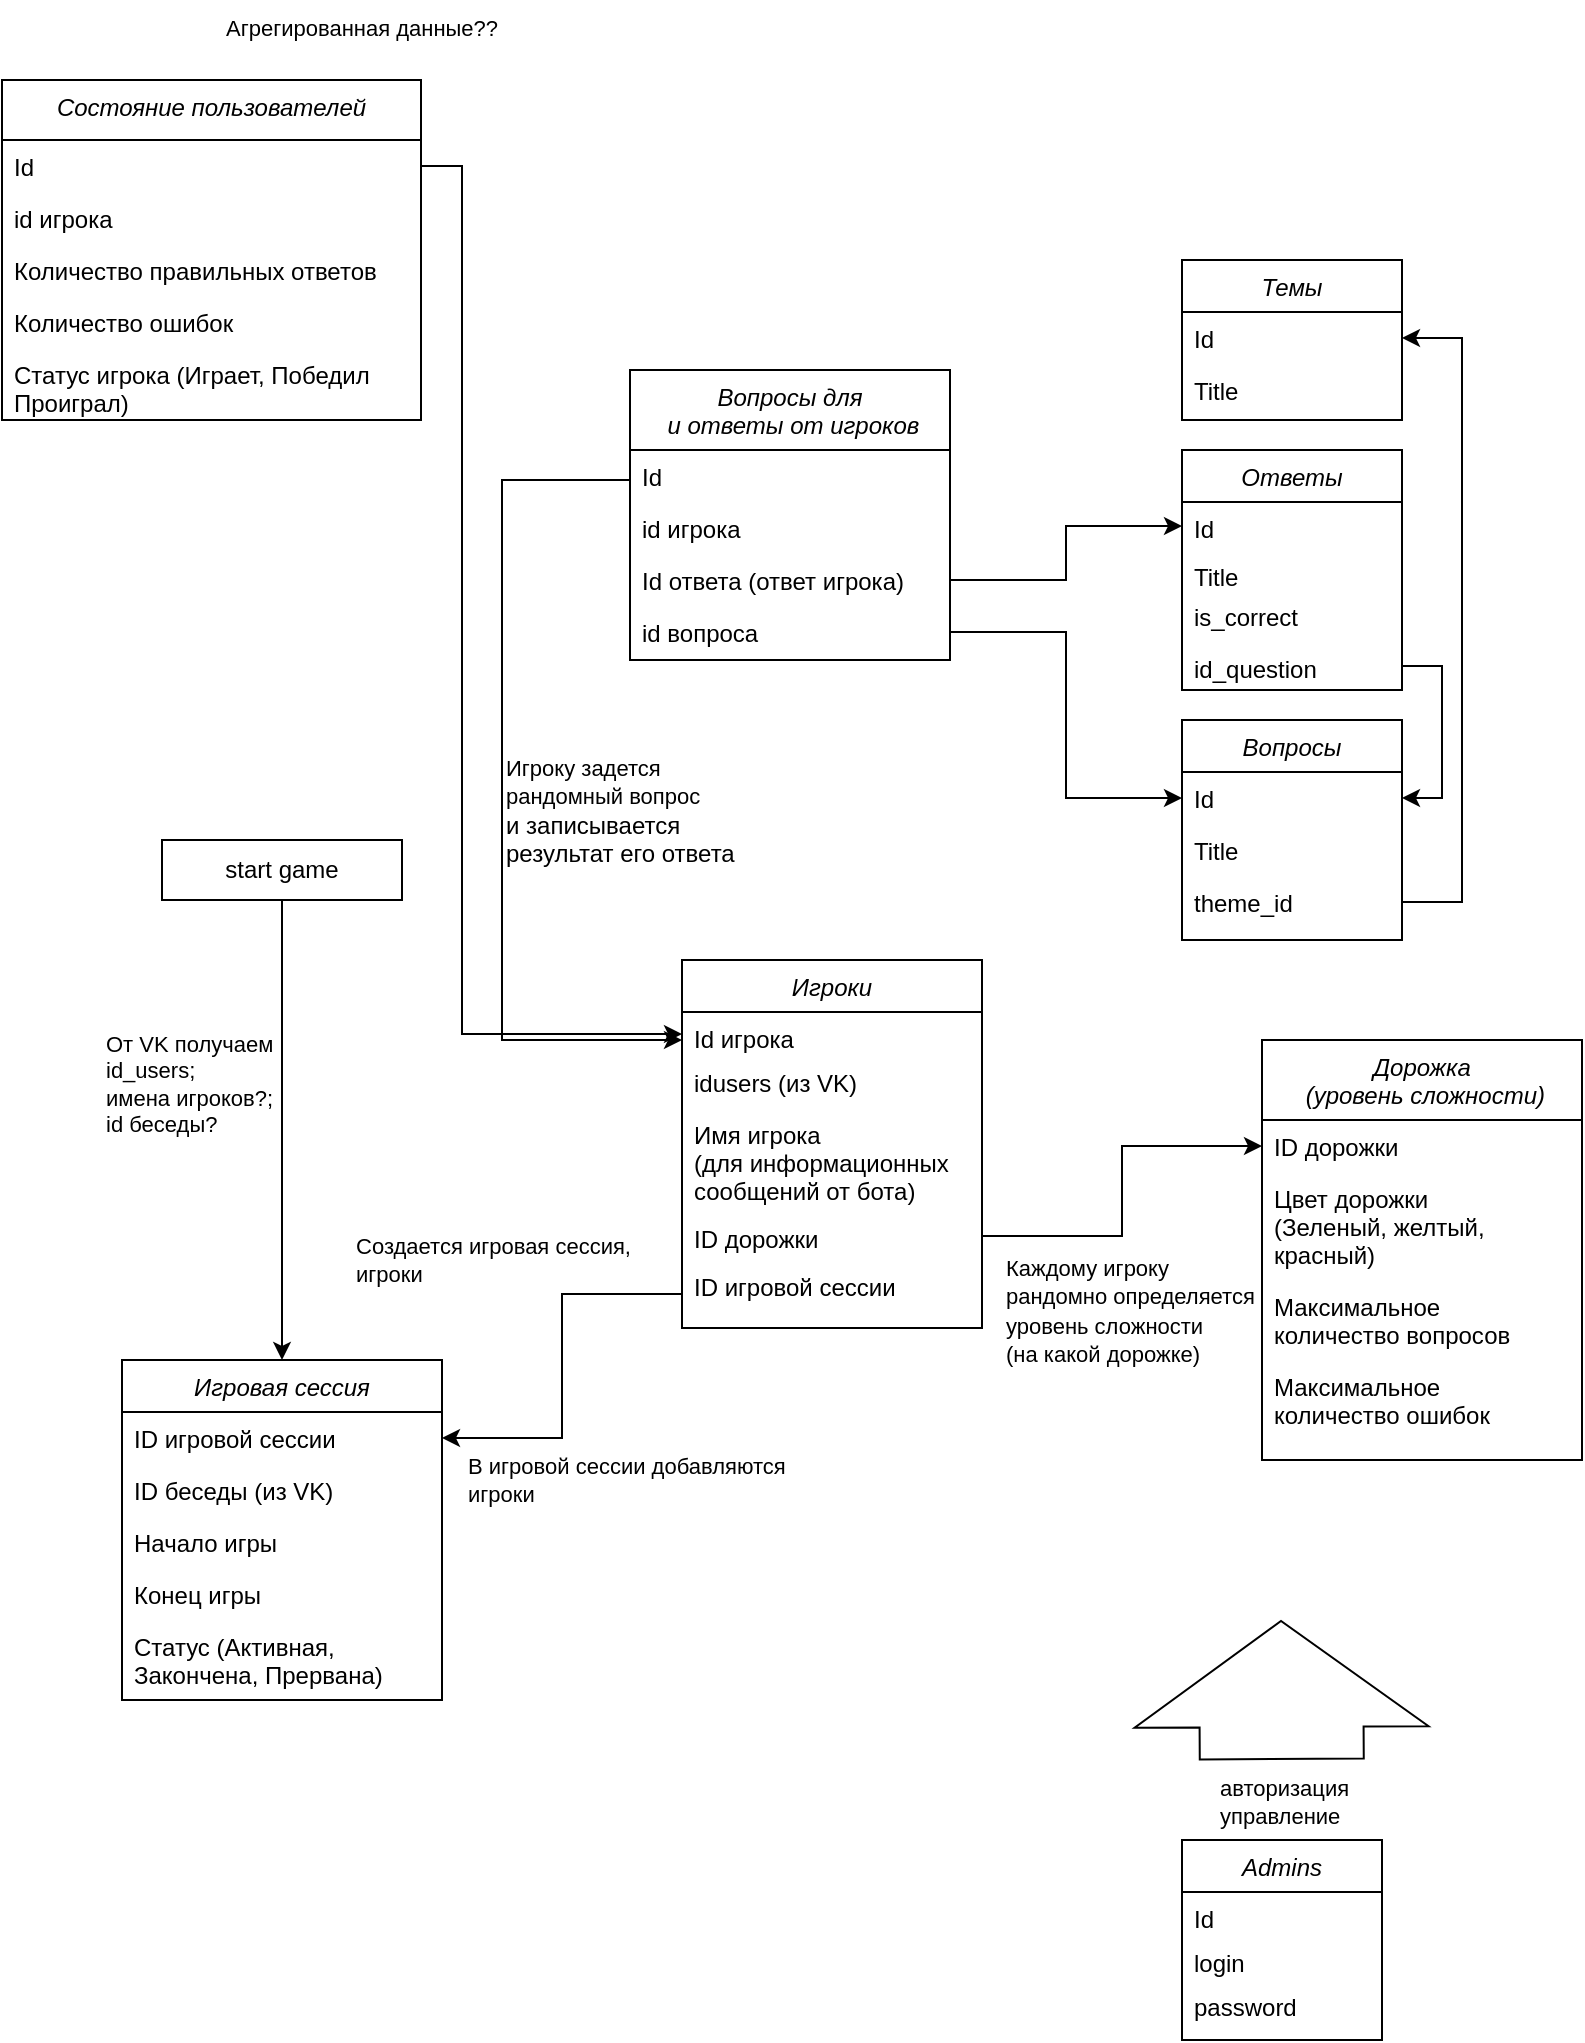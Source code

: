 <mxfile version="20.2.8" type="github">
  <diagram id="C5RBs43oDa-KdzZeNtuy" name="Page-1">
    <mxGraphModel dx="1213" dy="662" grid="1" gridSize="10" guides="1" tooltips="1" connect="1" arrows="1" fold="1" page="1" pageScale="1" pageWidth="827" pageHeight="1169" math="0" shadow="0">
      <root>
        <mxCell id="WIyWlLk6GJQsqaUBKTNV-0" />
        <mxCell id="WIyWlLk6GJQsqaUBKTNV-1" parent="WIyWlLk6GJQsqaUBKTNV-0" />
        <mxCell id="BdZRPiFutIJZaBDGvZk6-114" value="" style="shape=flexArrow;endArrow=classic;html=1;rounded=0;endWidth=64;endSize=17.33;width=82;startArrow=none;" edge="1" parent="WIyWlLk6GJQsqaUBKTNV-1" source="BdZRPiFutIJZaBDGvZk6-115">
          <mxGeometry width="50" height="50" relative="1" as="geometry">
            <mxPoint x="659.5" y="1010" as="sourcePoint" />
            <mxPoint x="659.5" y="840" as="targetPoint" />
          </mxGeometry>
        </mxCell>
        <mxCell id="BdZRPiFutIJZaBDGvZk6-115" value="&lt;span style=&quot;color: rgb(0, 0, 0); font-family: Helvetica; font-size: 11px; font-style: normal; font-variant-ligatures: normal; font-variant-caps: normal; font-weight: 400; letter-spacing: normal; orphans: 2; text-align: left; text-indent: 0px; text-transform: none; widows: 2; word-spacing: 0px; -webkit-text-stroke-width: 0px; background-color: rgb(255, 255, 255); text-decoration-thickness: initial; text-decoration-style: initial; text-decoration-color: initial; float: none; display: inline !important;&quot;&gt;авторизация&lt;br&gt;управление&lt;br&gt;&lt;/span&gt;" style="text;whiteSpace=wrap;html=1;" vertex="1" parent="WIyWlLk6GJQsqaUBKTNV-1">
          <mxGeometry x="627" y="910" width="66" height="40" as="geometry" />
        </mxCell>
        <mxCell id="BdZRPiFutIJZaBDGvZk6-29" value="" style="edgeStyle=orthogonalEdgeStyle;rounded=0;orthogonalLoop=1;jettySize=auto;html=1;entryX=0.5;entryY=0;entryDx=0;entryDy=0;" edge="1" parent="WIyWlLk6GJQsqaUBKTNV-1" source="BdZRPiFutIJZaBDGvZk6-0" target="BdZRPiFutIJZaBDGvZk6-1">
          <mxGeometry relative="1" as="geometry">
            <mxPoint x="290" y="465" as="targetPoint" />
          </mxGeometry>
        </mxCell>
        <mxCell id="BdZRPiFutIJZaBDGvZk6-31" value="От VK получаем&lt;br&gt;id_users; &lt;br&gt;имена игроков?;&lt;br&gt;&lt;div style=&quot;&quot;&gt;id беседы?&lt;/div&gt;" style="edgeLabel;html=1;align=left;verticalAlign=middle;resizable=0;points=[];" vertex="1" connectable="0" parent="BdZRPiFutIJZaBDGvZk6-29">
          <mxGeometry x="-0.352" y="1" relative="1" as="geometry">
            <mxPoint x="-91" y="17" as="offset" />
          </mxGeometry>
        </mxCell>
        <mxCell id="BdZRPiFutIJZaBDGvZk6-0" value="start game" style="rounded=0;whiteSpace=wrap;html=1;" vertex="1" parent="WIyWlLk6GJQsqaUBKTNV-1">
          <mxGeometry x="100" y="450" width="120" height="30" as="geometry" />
        </mxCell>
        <mxCell id="BdZRPiFutIJZaBDGvZk6-1" value="Игровая сессия" style="swimlane;fontStyle=2;align=center;verticalAlign=top;childLayout=stackLayout;horizontal=1;startSize=26;horizontalStack=0;resizeParent=1;resizeLast=0;collapsible=1;marginBottom=0;rounded=0;shadow=0;strokeWidth=1;" vertex="1" parent="WIyWlLk6GJQsqaUBKTNV-1">
          <mxGeometry x="80" y="710" width="160" height="170" as="geometry">
            <mxRectangle x="230" y="140" width="160" height="26" as="alternateBounds" />
          </mxGeometry>
        </mxCell>
        <mxCell id="BdZRPiFutIJZaBDGvZk6-2" value="ID игровой сессии" style="text;align=left;verticalAlign=top;spacingLeft=4;spacingRight=4;overflow=hidden;rotatable=0;points=[[0,0.5],[1,0.5]];portConstraint=eastwest;" vertex="1" parent="BdZRPiFutIJZaBDGvZk6-1">
          <mxGeometry y="26" width="160" height="26" as="geometry" />
        </mxCell>
        <mxCell id="BdZRPiFutIJZaBDGvZk6-3" value="ID беседы (из VK)" style="text;align=left;verticalAlign=top;spacingLeft=4;spacingRight=4;overflow=hidden;rotatable=0;points=[[0,0.5],[1,0.5]];portConstraint=eastwest;rounded=0;shadow=0;html=0;" vertex="1" parent="BdZRPiFutIJZaBDGvZk6-1">
          <mxGeometry y="52" width="160" height="26" as="geometry" />
        </mxCell>
        <mxCell id="BdZRPiFutIJZaBDGvZk6-4" value="Начало игры" style="text;align=left;verticalAlign=top;spacingLeft=4;spacingRight=4;overflow=hidden;rotatable=0;points=[[0,0.5],[1,0.5]];portConstraint=eastwest;rounded=0;shadow=0;html=0;" vertex="1" parent="BdZRPiFutIJZaBDGvZk6-1">
          <mxGeometry y="78" width="160" height="26" as="geometry" />
        </mxCell>
        <mxCell id="BdZRPiFutIJZaBDGvZk6-6" value="Конец игры" style="text;align=left;verticalAlign=top;spacingLeft=4;spacingRight=4;overflow=hidden;rotatable=0;points=[[0,0.5],[1,0.5]];portConstraint=eastwest;" vertex="1" parent="BdZRPiFutIJZaBDGvZk6-1">
          <mxGeometry y="104" width="160" height="26" as="geometry" />
        </mxCell>
        <mxCell id="BdZRPiFutIJZaBDGvZk6-7" value="Статус (Активная, &#xa;Закончена, Прервана)" style="text;align=left;verticalAlign=top;spacingLeft=4;spacingRight=4;overflow=hidden;rotatable=0;points=[[0,0.5],[1,0.5]];portConstraint=eastwest;" vertex="1" parent="BdZRPiFutIJZaBDGvZk6-1">
          <mxGeometry y="130" width="160" height="40" as="geometry" />
        </mxCell>
        <mxCell id="BdZRPiFutIJZaBDGvZk6-8" value="Игроки" style="swimlane;fontStyle=2;align=center;verticalAlign=top;childLayout=stackLayout;horizontal=1;startSize=26;horizontalStack=0;resizeParent=1;resizeLast=0;collapsible=1;marginBottom=0;rounded=0;shadow=0;strokeWidth=1;" vertex="1" parent="WIyWlLk6GJQsqaUBKTNV-1">
          <mxGeometry x="360" y="510" width="150" height="184" as="geometry">
            <mxRectangle x="380" y="180" width="160" height="26" as="alternateBounds" />
          </mxGeometry>
        </mxCell>
        <mxCell id="BdZRPiFutIJZaBDGvZk6-9" value="Id игрока" style="text;align=left;verticalAlign=top;spacingLeft=4;spacingRight=4;overflow=hidden;rotatable=0;points=[[0,0.5],[1,0.5]];portConstraint=eastwest;" vertex="1" parent="BdZRPiFutIJZaBDGvZk6-8">
          <mxGeometry y="26" width="150" height="22" as="geometry" />
        </mxCell>
        <mxCell id="BdZRPiFutIJZaBDGvZk6-10" value="idusers (из VK)" style="text;align=left;verticalAlign=top;spacingLeft=4;spacingRight=4;overflow=hidden;rotatable=0;points=[[0,0.5],[1,0.5]];portConstraint=eastwest;rounded=0;shadow=0;html=0;" vertex="1" parent="BdZRPiFutIJZaBDGvZk6-8">
          <mxGeometry y="48" width="150" height="26" as="geometry" />
        </mxCell>
        <mxCell id="BdZRPiFutIJZaBDGvZk6-11" value="Имя игрока&#xa;(для информационных &#xa;сообщений от бота)" style="text;align=left;verticalAlign=top;spacingLeft=4;spacingRight=4;overflow=hidden;rotatable=0;points=[[0,0.5],[1,0.5]];portConstraint=eastwest;rounded=0;shadow=0;html=0;" vertex="1" parent="BdZRPiFutIJZaBDGvZk6-8">
          <mxGeometry y="74" width="150" height="52" as="geometry" />
        </mxCell>
        <mxCell id="BdZRPiFutIJZaBDGvZk6-13" value="ID дорожки" style="text;align=left;verticalAlign=top;spacingLeft=4;spacingRight=4;overflow=hidden;rotatable=0;points=[[0,0.5],[1,0.5]];portConstraint=eastwest;" vertex="1" parent="BdZRPiFutIJZaBDGvZk6-8">
          <mxGeometry y="126" width="150" height="24" as="geometry" />
        </mxCell>
        <mxCell id="BdZRPiFutIJZaBDGvZk6-25" value="ID игровой сессии" style="text;align=left;verticalAlign=top;spacingLeft=4;spacingRight=4;overflow=hidden;rotatable=0;points=[[0,0.5],[1,0.5]];portConstraint=eastwest;" vertex="1" parent="BdZRPiFutIJZaBDGvZk6-8">
          <mxGeometry y="150" width="150" height="34" as="geometry" />
        </mxCell>
        <mxCell id="BdZRPiFutIJZaBDGvZk6-15" value="Дорожка&#xa; (уровень сложности)" style="swimlane;fontStyle=2;align=center;verticalAlign=top;childLayout=stackLayout;horizontal=1;startSize=40;horizontalStack=0;resizeParent=1;resizeLast=0;collapsible=1;marginBottom=0;rounded=0;shadow=0;strokeWidth=1;" vertex="1" parent="WIyWlLk6GJQsqaUBKTNV-1">
          <mxGeometry x="650" y="550" width="160" height="210" as="geometry">
            <mxRectangle x="230" y="140" width="160" height="26" as="alternateBounds" />
          </mxGeometry>
        </mxCell>
        <mxCell id="BdZRPiFutIJZaBDGvZk6-20" value="ID дорожки" style="text;align=left;verticalAlign=top;spacingLeft=4;spacingRight=4;overflow=hidden;rotatable=0;points=[[0,0.5],[1,0.5]];portConstraint=eastwest;" vertex="1" parent="BdZRPiFutIJZaBDGvZk6-15">
          <mxGeometry y="40" width="160" height="26" as="geometry" />
        </mxCell>
        <mxCell id="BdZRPiFutIJZaBDGvZk6-19" value="Цвет дорожки&#xa;(Зеленый, желтый, &#xa;красный)" style="text;align=left;verticalAlign=top;spacingLeft=4;spacingRight=4;overflow=hidden;rotatable=0;points=[[0,0.5],[1,0.5]];portConstraint=eastwest;" vertex="1" parent="BdZRPiFutIJZaBDGvZk6-15">
          <mxGeometry y="66" width="160" height="54" as="geometry" />
        </mxCell>
        <mxCell id="BdZRPiFutIJZaBDGvZk6-21" value="Максимальное&#xa;количество вопросов" style="text;align=left;verticalAlign=top;spacingLeft=4;spacingRight=4;overflow=hidden;rotatable=0;points=[[0,0.5],[1,0.5]];portConstraint=eastwest;" vertex="1" parent="BdZRPiFutIJZaBDGvZk6-15">
          <mxGeometry y="120" width="160" height="40" as="geometry" />
        </mxCell>
        <mxCell id="BdZRPiFutIJZaBDGvZk6-23" value="Максимальное&#xa;количество ошибок" style="text;align=left;verticalAlign=top;spacingLeft=4;spacingRight=4;overflow=hidden;rotatable=0;points=[[0,0.5],[1,0.5]];portConstraint=eastwest;" vertex="1" parent="BdZRPiFutIJZaBDGvZk6-15">
          <mxGeometry y="160" width="160" height="50" as="geometry" />
        </mxCell>
        <mxCell id="BdZRPiFutIJZaBDGvZk6-43" style="edgeStyle=orthogonalEdgeStyle;rounded=0;orthogonalLoop=1;jettySize=auto;html=1;exitX=0;exitY=0.5;exitDx=0;exitDy=0;entryX=1;entryY=0.5;entryDx=0;entryDy=0;" edge="1" parent="WIyWlLk6GJQsqaUBKTNV-1" source="BdZRPiFutIJZaBDGvZk6-25" target="BdZRPiFutIJZaBDGvZk6-2">
          <mxGeometry relative="1" as="geometry" />
        </mxCell>
        <mxCell id="BdZRPiFutIJZaBDGvZk6-50" value="Вопросы" style="swimlane;fontStyle=2;align=center;verticalAlign=top;childLayout=stackLayout;horizontal=1;startSize=26;horizontalStack=0;resizeParent=1;resizeLast=0;collapsible=1;marginBottom=0;rounded=0;shadow=0;strokeWidth=1;" vertex="1" parent="WIyWlLk6GJQsqaUBKTNV-1">
          <mxGeometry x="610" y="390" width="110" height="110" as="geometry">
            <mxRectangle x="230" y="140" width="160" height="26" as="alternateBounds" />
          </mxGeometry>
        </mxCell>
        <mxCell id="BdZRPiFutIJZaBDGvZk6-51" value="Id" style="text;align=left;verticalAlign=top;spacingLeft=4;spacingRight=4;overflow=hidden;rotatable=0;points=[[0,0.5],[1,0.5]];portConstraint=eastwest;" vertex="1" parent="BdZRPiFutIJZaBDGvZk6-50">
          <mxGeometry y="26" width="110" height="26" as="geometry" />
        </mxCell>
        <mxCell id="BdZRPiFutIJZaBDGvZk6-52" value="Title" style="text;align=left;verticalAlign=top;spacingLeft=4;spacingRight=4;overflow=hidden;rotatable=0;points=[[0,0.5],[1,0.5]];portConstraint=eastwest;rounded=0;shadow=0;html=0;" vertex="1" parent="BdZRPiFutIJZaBDGvZk6-50">
          <mxGeometry y="52" width="110" height="26" as="geometry" />
        </mxCell>
        <mxCell id="BdZRPiFutIJZaBDGvZk6-53" value="theme_id" style="text;align=left;verticalAlign=top;spacingLeft=4;spacingRight=4;overflow=hidden;rotatable=0;points=[[0,0.5],[1,0.5]];portConstraint=eastwest;rounded=0;shadow=0;html=0;" vertex="1" parent="BdZRPiFutIJZaBDGvZk6-50">
          <mxGeometry y="78" width="110" height="26" as="geometry" />
        </mxCell>
        <mxCell id="BdZRPiFutIJZaBDGvZk6-57" value="Темы" style="swimlane;fontStyle=2;align=center;verticalAlign=top;childLayout=stackLayout;horizontal=1;startSize=26;horizontalStack=0;resizeParent=1;resizeLast=0;collapsible=1;marginBottom=0;rounded=0;shadow=0;strokeWidth=1;" vertex="1" parent="WIyWlLk6GJQsqaUBKTNV-1">
          <mxGeometry x="610" y="160" width="110" height="80" as="geometry">
            <mxRectangle x="230" y="140" width="160" height="26" as="alternateBounds" />
          </mxGeometry>
        </mxCell>
        <mxCell id="BdZRPiFutIJZaBDGvZk6-58" value="Id" style="text;align=left;verticalAlign=top;spacingLeft=4;spacingRight=4;overflow=hidden;rotatable=0;points=[[0,0.5],[1,0.5]];portConstraint=eastwest;" vertex="1" parent="BdZRPiFutIJZaBDGvZk6-57">
          <mxGeometry y="26" width="110" height="26" as="geometry" />
        </mxCell>
        <mxCell id="BdZRPiFutIJZaBDGvZk6-59" value="Title" style="text;align=left;verticalAlign=top;spacingLeft=4;spacingRight=4;overflow=hidden;rotatable=0;points=[[0,0.5],[1,0.5]];portConstraint=eastwest;rounded=0;shadow=0;html=0;" vertex="1" parent="BdZRPiFutIJZaBDGvZk6-57">
          <mxGeometry y="52" width="110" height="26" as="geometry" />
        </mxCell>
        <mxCell id="BdZRPiFutIJZaBDGvZk6-61" value="Ответы" style="swimlane;fontStyle=2;align=center;verticalAlign=top;childLayout=stackLayout;horizontal=1;startSize=26;horizontalStack=0;resizeParent=1;resizeLast=0;collapsible=1;marginBottom=0;rounded=0;shadow=0;strokeWidth=1;" vertex="1" parent="WIyWlLk6GJQsqaUBKTNV-1">
          <mxGeometry x="610" y="255" width="110" height="120" as="geometry">
            <mxRectangle x="230" y="140" width="160" height="26" as="alternateBounds" />
          </mxGeometry>
        </mxCell>
        <mxCell id="BdZRPiFutIJZaBDGvZk6-62" value="Id" style="text;align=left;verticalAlign=top;spacingLeft=4;spacingRight=4;overflow=hidden;rotatable=0;points=[[0,0.5],[1,0.5]];portConstraint=eastwest;" vertex="1" parent="BdZRPiFutIJZaBDGvZk6-61">
          <mxGeometry y="26" width="110" height="24" as="geometry" />
        </mxCell>
        <mxCell id="BdZRPiFutIJZaBDGvZk6-63" value="Title" style="text;align=left;verticalAlign=top;spacingLeft=4;spacingRight=4;overflow=hidden;rotatable=0;points=[[0,0.5],[1,0.5]];portConstraint=eastwest;rounded=0;shadow=0;html=0;" vertex="1" parent="BdZRPiFutIJZaBDGvZk6-61">
          <mxGeometry y="50" width="110" height="20" as="geometry" />
        </mxCell>
        <mxCell id="BdZRPiFutIJZaBDGvZk6-64" value="is_correct" style="text;align=left;verticalAlign=top;spacingLeft=4;spacingRight=4;overflow=hidden;rotatable=0;points=[[0,0.5],[1,0.5]];portConstraint=eastwest;rounded=0;shadow=0;html=0;" vertex="1" parent="BdZRPiFutIJZaBDGvZk6-61">
          <mxGeometry y="70" width="110" height="26" as="geometry" />
        </mxCell>
        <mxCell id="BdZRPiFutIJZaBDGvZk6-65" value="id_question" style="text;align=left;verticalAlign=top;spacingLeft=4;spacingRight=4;overflow=hidden;rotatable=0;points=[[0,0.5],[1,0.5]];portConstraint=eastwest;rounded=0;shadow=0;html=0;" vertex="1" parent="BdZRPiFutIJZaBDGvZk6-61">
          <mxGeometry y="96" width="110" height="24" as="geometry" />
        </mxCell>
        <mxCell id="BdZRPiFutIJZaBDGvZk6-81" value="Вопросы для&#xa; и ответы от игроков" style="swimlane;fontStyle=2;align=center;verticalAlign=top;childLayout=stackLayout;horizontal=1;startSize=40;horizontalStack=0;resizeParent=1;resizeLast=0;collapsible=1;marginBottom=0;rounded=0;shadow=0;strokeWidth=1;" vertex="1" parent="WIyWlLk6GJQsqaUBKTNV-1">
          <mxGeometry x="334" y="215" width="160" height="145" as="geometry">
            <mxRectangle x="230" y="140" width="160" height="26" as="alternateBounds" />
          </mxGeometry>
        </mxCell>
        <mxCell id="BdZRPiFutIJZaBDGvZk6-82" value="Id" style="text;align=left;verticalAlign=top;spacingLeft=4;spacingRight=4;overflow=hidden;rotatable=0;points=[[0,0.5],[1,0.5]];portConstraint=eastwest;" vertex="1" parent="BdZRPiFutIJZaBDGvZk6-81">
          <mxGeometry y="40" width="160" height="26" as="geometry" />
        </mxCell>
        <mxCell id="BdZRPiFutIJZaBDGvZk6-83" value="id игрока" style="text;align=left;verticalAlign=top;spacingLeft=4;spacingRight=4;overflow=hidden;rotatable=0;points=[[0,0.5],[1,0.5]];portConstraint=eastwest;rounded=0;shadow=0;html=0;" vertex="1" parent="BdZRPiFutIJZaBDGvZk6-81">
          <mxGeometry y="66" width="160" height="26" as="geometry" />
        </mxCell>
        <mxCell id="BdZRPiFutIJZaBDGvZk6-84" value="Id ответа (ответ игрока)" style="text;align=left;verticalAlign=top;spacingLeft=4;spacingRight=4;overflow=hidden;rotatable=0;points=[[0,0.5],[1,0.5]];portConstraint=eastwest;rounded=0;shadow=0;html=0;" vertex="1" parent="BdZRPiFutIJZaBDGvZk6-81">
          <mxGeometry y="92" width="160" height="26" as="geometry" />
        </mxCell>
        <mxCell id="BdZRPiFutIJZaBDGvZk6-85" value="id вопроса" style="text;align=left;verticalAlign=top;spacingLeft=4;spacingRight=4;overflow=hidden;rotatable=0;points=[[0,0.5],[1,0.5]];portConstraint=eastwest;" vertex="1" parent="BdZRPiFutIJZaBDGvZk6-81">
          <mxGeometry y="118" width="160" height="26" as="geometry" />
        </mxCell>
        <mxCell id="BdZRPiFutIJZaBDGvZk6-92" style="edgeStyle=orthogonalEdgeStyle;rounded=0;orthogonalLoop=1;jettySize=auto;html=1;exitX=1;exitY=0.5;exitDx=0;exitDy=0;entryX=0;entryY=0.5;entryDx=0;entryDy=0;" edge="1" parent="WIyWlLk6GJQsqaUBKTNV-1" source="BdZRPiFutIJZaBDGvZk6-13" target="BdZRPiFutIJZaBDGvZk6-20">
          <mxGeometry relative="1" as="geometry" />
        </mxCell>
        <mxCell id="BdZRPiFutIJZaBDGvZk6-93" value="Создается игровая сессия,&lt;br&gt;игроки" style="edgeLabel;html=1;align=left;verticalAlign=middle;resizable=0;points=[];" vertex="1" connectable="0" parent="WIyWlLk6GJQsqaUBKTNV-1">
          <mxGeometry x="195.25" y="660.0" as="geometry" />
        </mxCell>
        <mxCell id="BdZRPiFutIJZaBDGvZk6-95" value="В игровой сессии добавляются &lt;br&gt;игроки&amp;nbsp;" style="edgeLabel;html=1;align=left;verticalAlign=middle;resizable=0;points=[];" vertex="1" connectable="0" parent="WIyWlLk6GJQsqaUBKTNV-1">
          <mxGeometry x="250.5" y="770.0" as="geometry" />
        </mxCell>
        <mxCell id="BdZRPiFutIJZaBDGvZk6-96" style="edgeStyle=orthogonalEdgeStyle;rounded=0;orthogonalLoop=1;jettySize=auto;html=1;exitX=0;exitY=0.5;exitDx=0;exitDy=0;" edge="1" parent="WIyWlLk6GJQsqaUBKTNV-1" source="BdZRPiFutIJZaBDGvZk6-83" target="BdZRPiFutIJZaBDGvZk6-9">
          <mxGeometry relative="1" as="geometry">
            <Array as="points">
              <mxPoint x="334" y="270" />
              <mxPoint x="270" y="270" />
              <mxPoint x="270" y="550" />
            </Array>
          </mxGeometry>
        </mxCell>
        <mxCell id="BdZRPiFutIJZaBDGvZk6-97" style="edgeStyle=orthogonalEdgeStyle;rounded=0;orthogonalLoop=1;jettySize=auto;html=1;exitX=1;exitY=0.5;exitDx=0;exitDy=0;" edge="1" parent="WIyWlLk6GJQsqaUBKTNV-1" source="BdZRPiFutIJZaBDGvZk6-53" target="BdZRPiFutIJZaBDGvZk6-58">
          <mxGeometry relative="1" as="geometry">
            <Array as="points">
              <mxPoint x="750" y="481" />
              <mxPoint x="750" y="199" />
            </Array>
          </mxGeometry>
        </mxCell>
        <mxCell id="BdZRPiFutIJZaBDGvZk6-99" style="edgeStyle=orthogonalEdgeStyle;rounded=0;orthogonalLoop=1;jettySize=auto;html=1;exitX=1;exitY=0.5;exitDx=0;exitDy=0;entryX=1;entryY=0.5;entryDx=0;entryDy=0;" edge="1" parent="WIyWlLk6GJQsqaUBKTNV-1" source="BdZRPiFutIJZaBDGvZk6-65" target="BdZRPiFutIJZaBDGvZk6-51">
          <mxGeometry relative="1" as="geometry" />
        </mxCell>
        <mxCell id="BdZRPiFutIJZaBDGvZk6-100" style="edgeStyle=orthogonalEdgeStyle;rounded=0;orthogonalLoop=1;jettySize=auto;html=1;exitX=1;exitY=0.5;exitDx=0;exitDy=0;entryX=0;entryY=0.5;entryDx=0;entryDy=0;" edge="1" parent="WIyWlLk6GJQsqaUBKTNV-1" source="BdZRPiFutIJZaBDGvZk6-84" target="BdZRPiFutIJZaBDGvZk6-62">
          <mxGeometry relative="1" as="geometry" />
        </mxCell>
        <mxCell id="BdZRPiFutIJZaBDGvZk6-101" style="edgeStyle=orthogonalEdgeStyle;rounded=0;orthogonalLoop=1;jettySize=auto;html=1;exitX=1;exitY=0.5;exitDx=0;exitDy=0;entryX=0;entryY=0.5;entryDx=0;entryDy=0;" edge="1" parent="WIyWlLk6GJQsqaUBKTNV-1" source="BdZRPiFutIJZaBDGvZk6-85" target="BdZRPiFutIJZaBDGvZk6-51">
          <mxGeometry relative="1" as="geometry" />
        </mxCell>
        <mxCell id="BdZRPiFutIJZaBDGvZk6-102" value="&lt;span style=&quot;color: rgb(0, 0, 0); font-family: Helvetica; font-size: 11px; font-style: normal; font-variant-ligatures: normal; font-variant-caps: normal; font-weight: 400; letter-spacing: normal; orphans: 2; text-align: left; text-indent: 0px; text-transform: none; widows: 2; word-spacing: 0px; -webkit-text-stroke-width: 0px; background-color: rgb(255, 255, 255); text-decoration-thickness: initial; text-decoration-style: initial; text-decoration-color: initial; float: none; display: inline !important;&quot;&gt;Каждому игроку &lt;br&gt;рандомно&amp;nbsp;&lt;/span&gt;&lt;span style=&quot;color: rgb(0, 0, 0); font-family: Helvetica; font-size: 11px; font-style: normal; font-variant-ligatures: normal; font-variant-caps: normal; font-weight: 400; letter-spacing: normal; orphans: 2; text-align: left; text-indent: 0px; text-transform: none; widows: 2; word-spacing: 0px; -webkit-text-stroke-width: 0px; background-color: rgb(255, 255, 255); text-decoration-thickness: initial; text-decoration-style: initial; text-decoration-color: initial; float: none; display: inline !important;&quot;&gt;определяется &lt;br&gt;уровень сложности&lt;br&gt;(на какой дорожке)&lt;br&gt;&lt;/span&gt;" style="text;whiteSpace=wrap;html=1;" vertex="1" parent="WIyWlLk6GJQsqaUBKTNV-1">
          <mxGeometry x="520" y="650" width="130" height="70" as="geometry" />
        </mxCell>
        <mxCell id="BdZRPiFutIJZaBDGvZk6-105" value="&lt;span style=&quot;font-size: 11px; background-color: rgb(255, 255, 255);&quot;&gt;Игроку задется рандомный вопрос&lt;br&gt;&lt;/span&gt;и записывается результат его ответа" style="text;whiteSpace=wrap;html=1;" vertex="1" parent="WIyWlLk6GJQsqaUBKTNV-1">
          <mxGeometry x="270" y="400" width="130" height="50" as="geometry" />
        </mxCell>
        <mxCell id="BdZRPiFutIJZaBDGvZk6-106" value="Admins" style="swimlane;fontStyle=2;align=center;verticalAlign=top;childLayout=stackLayout;horizontal=1;startSize=26;horizontalStack=0;resizeParent=1;resizeLast=0;collapsible=1;marginBottom=0;rounded=0;shadow=0;strokeWidth=1;" vertex="1" parent="WIyWlLk6GJQsqaUBKTNV-1">
          <mxGeometry x="610" y="950" width="100" height="100" as="geometry">
            <mxRectangle x="380" y="180" width="160" height="26" as="alternateBounds" />
          </mxGeometry>
        </mxCell>
        <mxCell id="BdZRPiFutIJZaBDGvZk6-107" value="Id" style="text;align=left;verticalAlign=top;spacingLeft=4;spacingRight=4;overflow=hidden;rotatable=0;points=[[0,0.5],[1,0.5]];portConstraint=eastwest;" vertex="1" parent="BdZRPiFutIJZaBDGvZk6-106">
          <mxGeometry y="26" width="100" height="22" as="geometry" />
        </mxCell>
        <mxCell id="BdZRPiFutIJZaBDGvZk6-109" value="login" style="text;align=left;verticalAlign=top;spacingLeft=4;spacingRight=4;overflow=hidden;rotatable=0;points=[[0,0.5],[1,0.5]];portConstraint=eastwest;rounded=0;shadow=0;html=0;" vertex="1" parent="BdZRPiFutIJZaBDGvZk6-106">
          <mxGeometry y="48" width="100" height="22" as="geometry" />
        </mxCell>
        <mxCell id="BdZRPiFutIJZaBDGvZk6-108" value="password " style="text;align=left;verticalAlign=top;spacingLeft=4;spacingRight=4;overflow=hidden;rotatable=0;points=[[0,0.5],[1,0.5]];portConstraint=eastwest;rounded=0;shadow=0;html=0;" vertex="1" parent="BdZRPiFutIJZaBDGvZk6-106">
          <mxGeometry y="70" width="100" height="26" as="geometry" />
        </mxCell>
        <mxCell id="BdZRPiFutIJZaBDGvZk6-118" value="Состояние пользователей" style="swimlane;fontStyle=2;align=center;verticalAlign=top;childLayout=stackLayout;horizontal=1;startSize=30;horizontalStack=0;resizeParent=1;resizeLast=0;collapsible=1;marginBottom=0;rounded=0;shadow=0;strokeWidth=1;" vertex="1" parent="WIyWlLk6GJQsqaUBKTNV-1">
          <mxGeometry x="20" y="70" width="209.5" height="170" as="geometry">
            <mxRectangle x="230" y="140" width="160" height="26" as="alternateBounds" />
          </mxGeometry>
        </mxCell>
        <mxCell id="BdZRPiFutIJZaBDGvZk6-119" value="Id" style="text;align=left;verticalAlign=top;spacingLeft=4;spacingRight=4;overflow=hidden;rotatable=0;points=[[0,0.5],[1,0.5]];portConstraint=eastwest;" vertex="1" parent="BdZRPiFutIJZaBDGvZk6-118">
          <mxGeometry y="30" width="209.5" height="26" as="geometry" />
        </mxCell>
        <mxCell id="BdZRPiFutIJZaBDGvZk6-120" value="id игрока" style="text;align=left;verticalAlign=top;spacingLeft=4;spacingRight=4;overflow=hidden;rotatable=0;points=[[0,0.5],[1,0.5]];portConstraint=eastwest;rounded=0;shadow=0;html=0;" vertex="1" parent="BdZRPiFutIJZaBDGvZk6-118">
          <mxGeometry y="56" width="209.5" height="26" as="geometry" />
        </mxCell>
        <mxCell id="BdZRPiFutIJZaBDGvZk6-121" value="Количество правильных ответов" style="text;align=left;verticalAlign=top;spacingLeft=4;spacingRight=4;overflow=hidden;rotatable=0;points=[[0,0.5],[1,0.5]];portConstraint=eastwest;rounded=0;shadow=0;html=0;" vertex="1" parent="BdZRPiFutIJZaBDGvZk6-118">
          <mxGeometry y="82" width="209.5" height="26" as="geometry" />
        </mxCell>
        <mxCell id="BdZRPiFutIJZaBDGvZk6-122" value="Количество ошибок" style="text;align=left;verticalAlign=top;spacingLeft=4;spacingRight=4;overflow=hidden;rotatable=0;points=[[0,0.5],[1,0.5]];portConstraint=eastwest;" vertex="1" parent="BdZRPiFutIJZaBDGvZk6-118">
          <mxGeometry y="108" width="209.5" height="26" as="geometry" />
        </mxCell>
        <mxCell id="BdZRPiFutIJZaBDGvZk6-123" value="Статус игрока (Играет, Победил&#xa;Проиграл)" style="text;align=left;verticalAlign=top;spacingLeft=4;spacingRight=4;overflow=hidden;rotatable=0;points=[[0,0.5],[1,0.5]];portConstraint=eastwest;" vertex="1" parent="BdZRPiFutIJZaBDGvZk6-118">
          <mxGeometry y="134" width="209.5" height="36" as="geometry" />
        </mxCell>
        <mxCell id="BdZRPiFutIJZaBDGvZk6-127" value="&lt;span style=&quot;font-size: 11px; background-color: rgb(255, 255, 255);&quot;&gt;Агрегированная данные??&lt;/span&gt;" style="text;whiteSpace=wrap;html=1;" vertex="1" parent="WIyWlLk6GJQsqaUBKTNV-1">
          <mxGeometry x="130.25" y="30" width="169.75" height="30" as="geometry" />
        </mxCell>
        <mxCell id="BdZRPiFutIJZaBDGvZk6-128" style="edgeStyle=orthogonalEdgeStyle;rounded=0;orthogonalLoop=1;jettySize=auto;html=1;exitX=1;exitY=0.5;exitDx=0;exitDy=0;entryX=0;entryY=0.5;entryDx=0;entryDy=0;" edge="1" parent="WIyWlLk6GJQsqaUBKTNV-1" source="BdZRPiFutIJZaBDGvZk6-119" target="BdZRPiFutIJZaBDGvZk6-9">
          <mxGeometry relative="1" as="geometry">
            <Array as="points">
              <mxPoint x="250" y="113" />
              <mxPoint x="250" y="547" />
            </Array>
          </mxGeometry>
        </mxCell>
      </root>
    </mxGraphModel>
  </diagram>
</mxfile>
